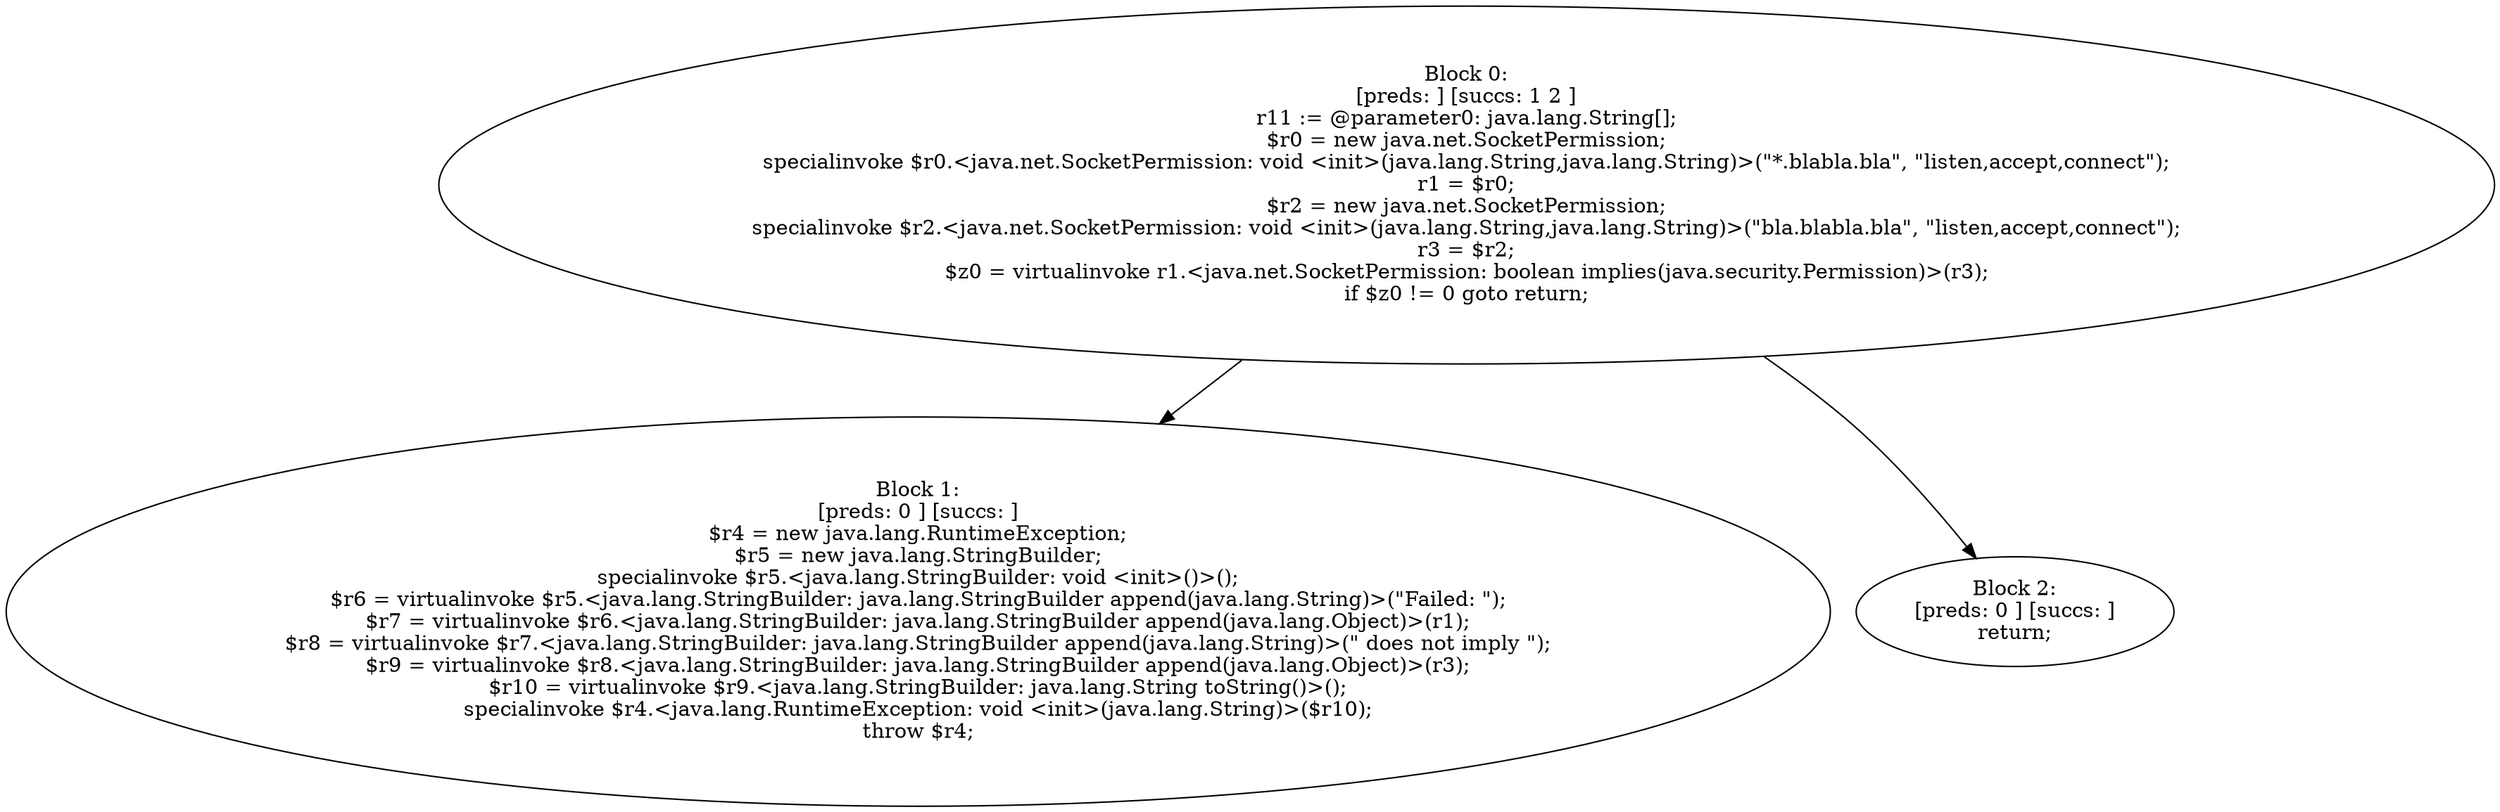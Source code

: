 digraph "unitGraph" {
    "Block 0:
[preds: ] [succs: 1 2 ]
r11 := @parameter0: java.lang.String[];
$r0 = new java.net.SocketPermission;
specialinvoke $r0.<java.net.SocketPermission: void <init>(java.lang.String,java.lang.String)>(\"*.blabla.bla\", \"listen,accept,connect\");
r1 = $r0;
$r2 = new java.net.SocketPermission;
specialinvoke $r2.<java.net.SocketPermission: void <init>(java.lang.String,java.lang.String)>(\"bla.blabla.bla\", \"listen,accept,connect\");
r3 = $r2;
$z0 = virtualinvoke r1.<java.net.SocketPermission: boolean implies(java.security.Permission)>(r3);
if $z0 != 0 goto return;
"
    "Block 1:
[preds: 0 ] [succs: ]
$r4 = new java.lang.RuntimeException;
$r5 = new java.lang.StringBuilder;
specialinvoke $r5.<java.lang.StringBuilder: void <init>()>();
$r6 = virtualinvoke $r5.<java.lang.StringBuilder: java.lang.StringBuilder append(java.lang.String)>(\"Failed: \");
$r7 = virtualinvoke $r6.<java.lang.StringBuilder: java.lang.StringBuilder append(java.lang.Object)>(r1);
$r8 = virtualinvoke $r7.<java.lang.StringBuilder: java.lang.StringBuilder append(java.lang.String)>(\" does not imply \");
$r9 = virtualinvoke $r8.<java.lang.StringBuilder: java.lang.StringBuilder append(java.lang.Object)>(r3);
$r10 = virtualinvoke $r9.<java.lang.StringBuilder: java.lang.String toString()>();
specialinvoke $r4.<java.lang.RuntimeException: void <init>(java.lang.String)>($r10);
throw $r4;
"
    "Block 2:
[preds: 0 ] [succs: ]
return;
"
    "Block 0:
[preds: ] [succs: 1 2 ]
r11 := @parameter0: java.lang.String[];
$r0 = new java.net.SocketPermission;
specialinvoke $r0.<java.net.SocketPermission: void <init>(java.lang.String,java.lang.String)>(\"*.blabla.bla\", \"listen,accept,connect\");
r1 = $r0;
$r2 = new java.net.SocketPermission;
specialinvoke $r2.<java.net.SocketPermission: void <init>(java.lang.String,java.lang.String)>(\"bla.blabla.bla\", \"listen,accept,connect\");
r3 = $r2;
$z0 = virtualinvoke r1.<java.net.SocketPermission: boolean implies(java.security.Permission)>(r3);
if $z0 != 0 goto return;
"->"Block 1:
[preds: 0 ] [succs: ]
$r4 = new java.lang.RuntimeException;
$r5 = new java.lang.StringBuilder;
specialinvoke $r5.<java.lang.StringBuilder: void <init>()>();
$r6 = virtualinvoke $r5.<java.lang.StringBuilder: java.lang.StringBuilder append(java.lang.String)>(\"Failed: \");
$r7 = virtualinvoke $r6.<java.lang.StringBuilder: java.lang.StringBuilder append(java.lang.Object)>(r1);
$r8 = virtualinvoke $r7.<java.lang.StringBuilder: java.lang.StringBuilder append(java.lang.String)>(\" does not imply \");
$r9 = virtualinvoke $r8.<java.lang.StringBuilder: java.lang.StringBuilder append(java.lang.Object)>(r3);
$r10 = virtualinvoke $r9.<java.lang.StringBuilder: java.lang.String toString()>();
specialinvoke $r4.<java.lang.RuntimeException: void <init>(java.lang.String)>($r10);
throw $r4;
";
    "Block 0:
[preds: ] [succs: 1 2 ]
r11 := @parameter0: java.lang.String[];
$r0 = new java.net.SocketPermission;
specialinvoke $r0.<java.net.SocketPermission: void <init>(java.lang.String,java.lang.String)>(\"*.blabla.bla\", \"listen,accept,connect\");
r1 = $r0;
$r2 = new java.net.SocketPermission;
specialinvoke $r2.<java.net.SocketPermission: void <init>(java.lang.String,java.lang.String)>(\"bla.blabla.bla\", \"listen,accept,connect\");
r3 = $r2;
$z0 = virtualinvoke r1.<java.net.SocketPermission: boolean implies(java.security.Permission)>(r3);
if $z0 != 0 goto return;
"->"Block 2:
[preds: 0 ] [succs: ]
return;
";
}
